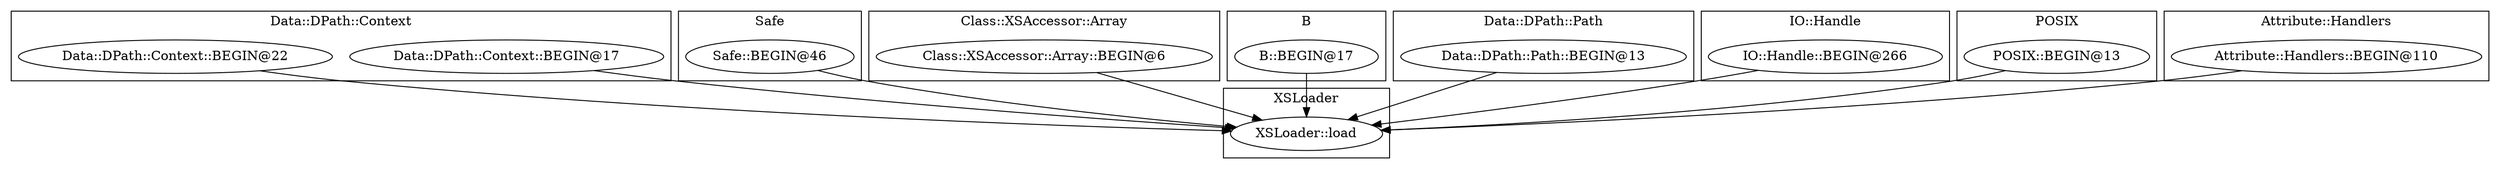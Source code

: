 digraph {
graph [overlap=false]
subgraph cluster_Data_DPath_Context {
	label="Data::DPath::Context";
	"Data::DPath::Context::BEGIN@17";
	"Data::DPath::Context::BEGIN@22";
}
subgraph cluster_Safe {
	label="Safe";
	"Safe::BEGIN@46";
}
subgraph cluster_Class_XSAccessor_Array {
	label="Class::XSAccessor::Array";
	"Class::XSAccessor::Array::BEGIN@6";
}
subgraph cluster_B {
	label="B";
	"B::BEGIN@17";
}
subgraph cluster_Data_DPath_Path {
	label="Data::DPath::Path";
	"Data::DPath::Path::BEGIN@13";
}
subgraph cluster_XSLoader {
	label="XSLoader";
	"XSLoader::load";
}
subgraph cluster_IO_Handle {
	label="IO::Handle";
	"IO::Handle::BEGIN@266";
}
subgraph cluster_POSIX {
	label="POSIX";
	"POSIX::BEGIN@13";
}
subgraph cluster_Attribute_Handlers {
	label="Attribute::Handlers";
	"Attribute::Handlers::BEGIN@110";
}
"Safe::BEGIN@46" -> "XSLoader::load";
"B::BEGIN@17" -> "XSLoader::load";
"IO::Handle::BEGIN@266" -> "XSLoader::load";
"Data::DPath::Path::BEGIN@13" -> "XSLoader::load";
"Data::DPath::Context::BEGIN@17" -> "XSLoader::load";
"POSIX::BEGIN@13" -> "XSLoader::load";
"Class::XSAccessor::Array::BEGIN@6" -> "XSLoader::load";
"Attribute::Handlers::BEGIN@110" -> "XSLoader::load";
"Data::DPath::Context::BEGIN@22" -> "XSLoader::load";
}
